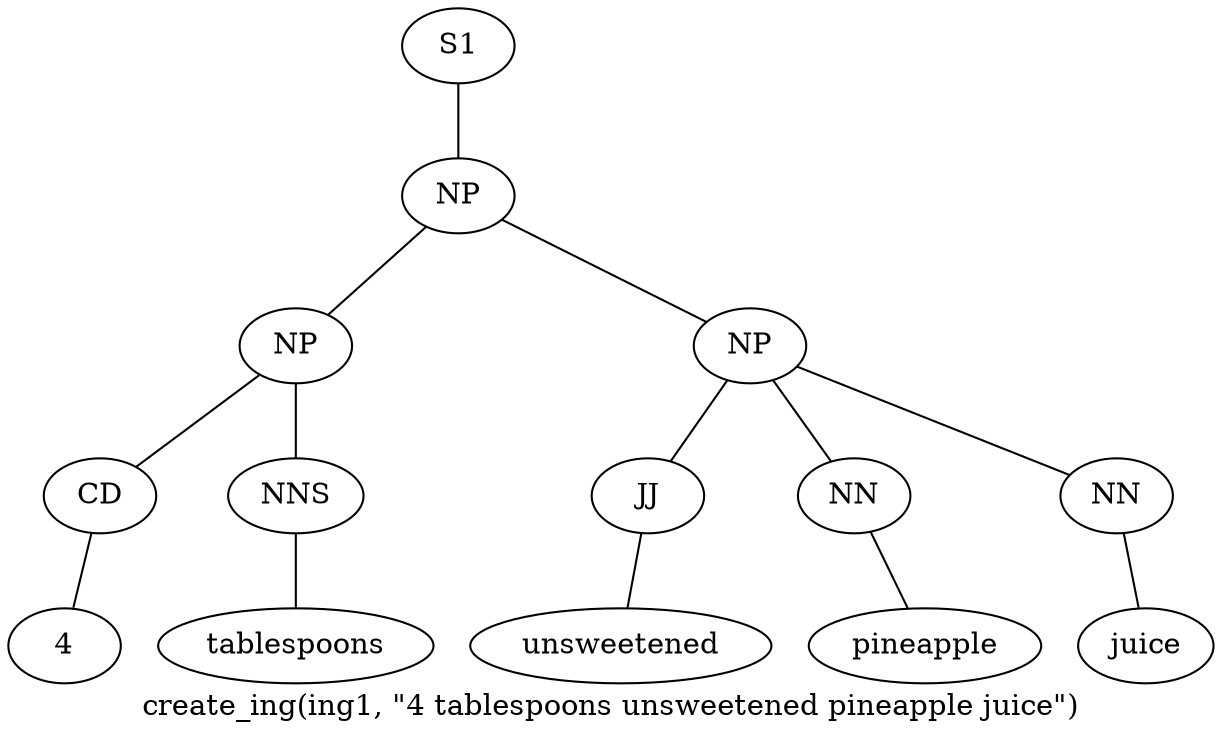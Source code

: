 graph SyntaxGraph {
	label = "create_ing(ing1, \"4 tablespoons unsweetened pineapple juice\")";
	Node0 [label="S1"];
	Node1 [label="NP"];
	Node2 [label="NP"];
	Node3 [label="CD"];
	Node4 [label="4"];
	Node5 [label="NNS"];
	Node6 [label="tablespoons"];
	Node7 [label="NP"];
	Node8 [label="JJ"];
	Node9 [label="unsweetened"];
	Node10 [label="NN"];
	Node11 [label="pineapple"];
	Node12 [label="NN"];
	Node13 [label="juice"];

	Node0 -- Node1;
	Node1 -- Node2;
	Node1 -- Node7;
	Node2 -- Node3;
	Node2 -- Node5;
	Node3 -- Node4;
	Node5 -- Node6;
	Node7 -- Node8;
	Node7 -- Node10;
	Node7 -- Node12;
	Node8 -- Node9;
	Node10 -- Node11;
	Node12 -- Node13;
}